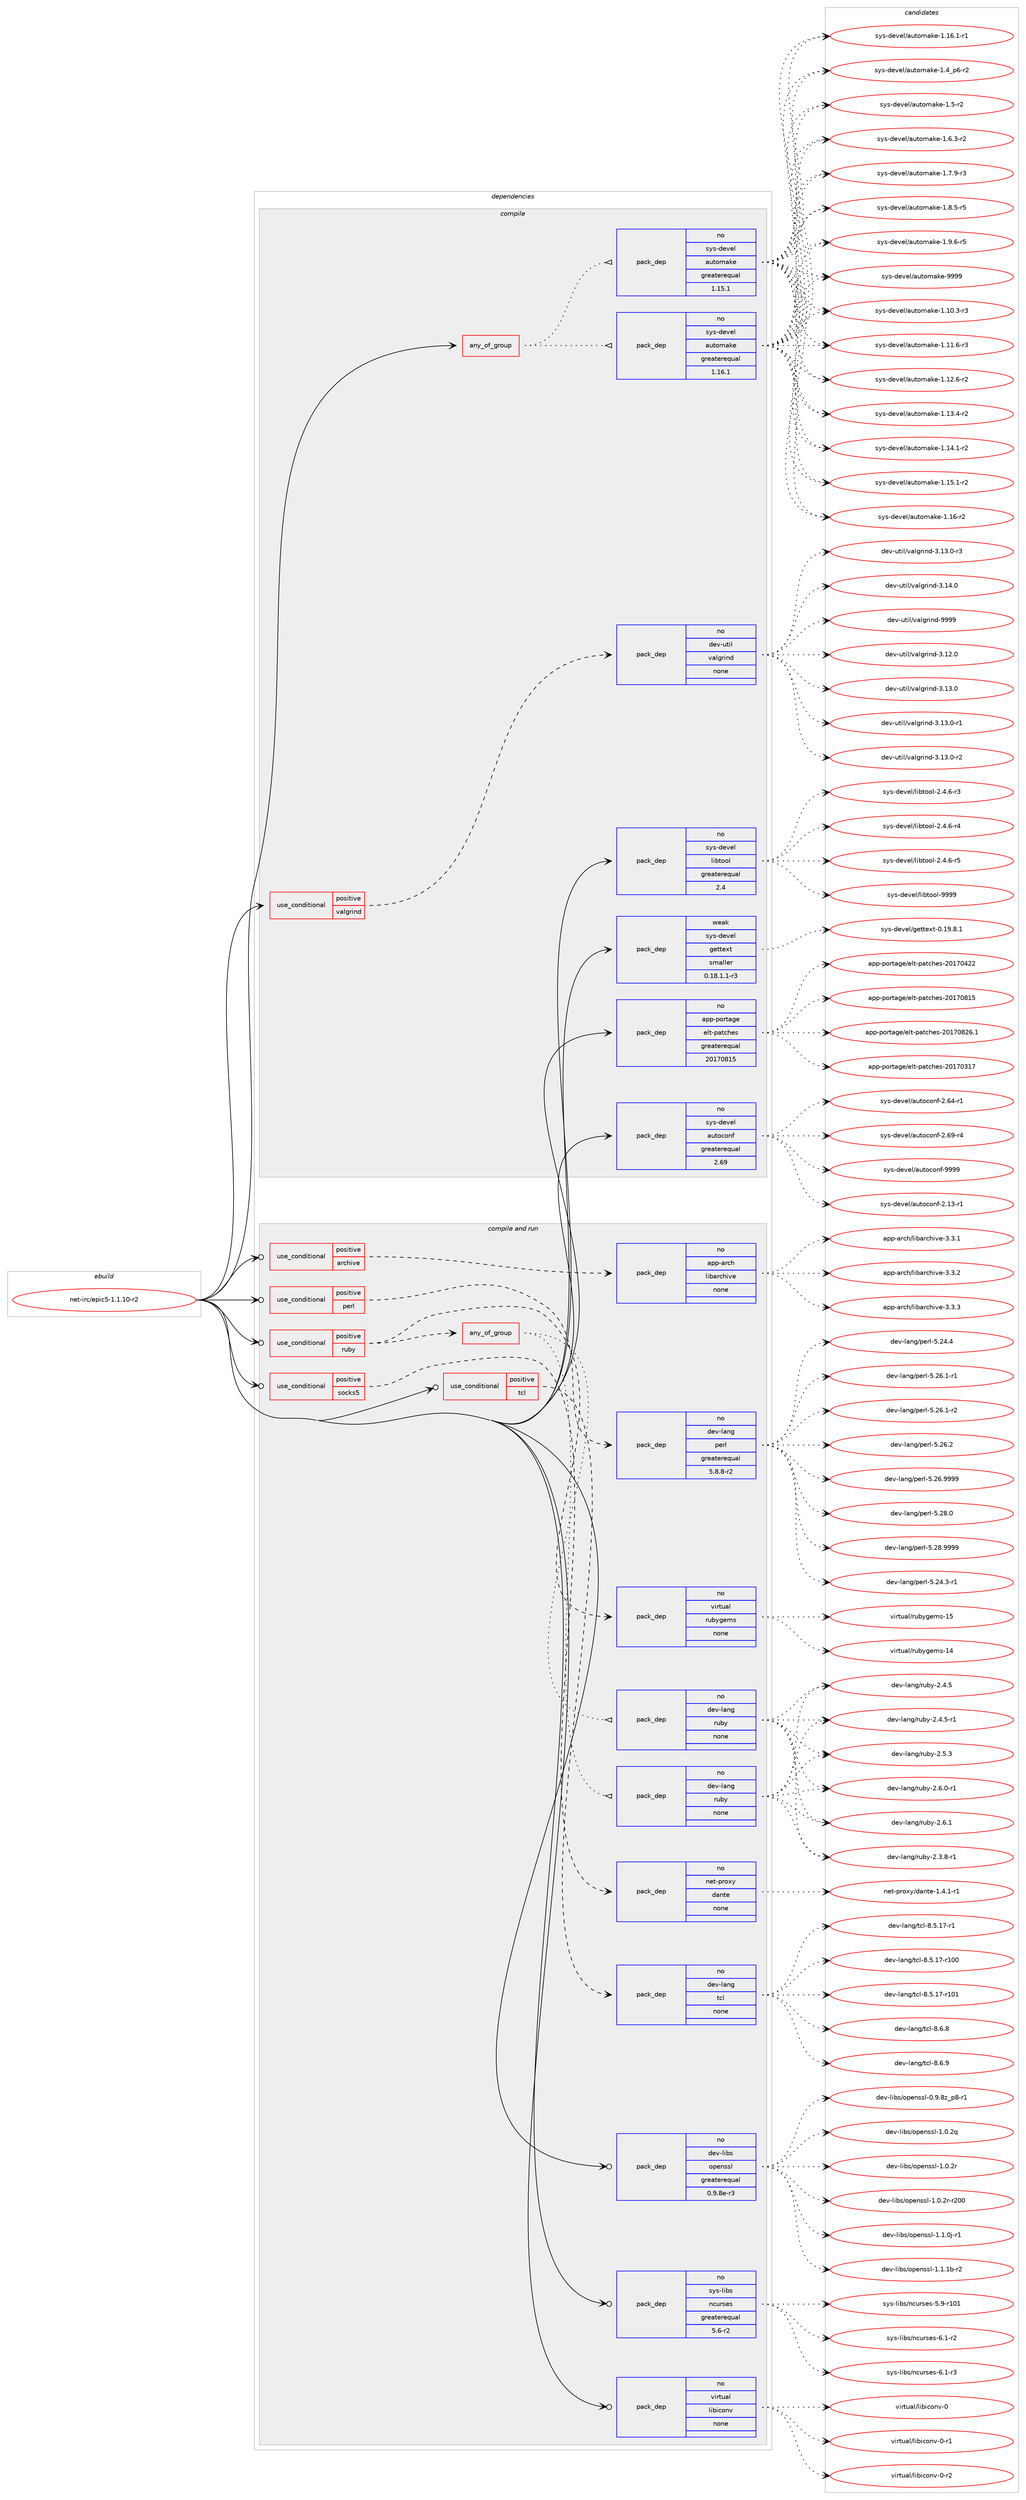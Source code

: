 digraph prolog {

# *************
# Graph options
# *************

newrank=true;
concentrate=true;
compound=true;
graph [rankdir=LR,fontname=Helvetica,fontsize=10,ranksep=1.5];#, ranksep=2.5, nodesep=0.2];
edge  [arrowhead=vee];
node  [fontname=Helvetica,fontsize=10];

# **********
# The ebuild
# **********

subgraph cluster_leftcol {
color=gray;
rank=same;
label=<<i>ebuild</i>>;
id [label="net-irc/epic5-1.1.10-r2", color=red, width=4, href="../net-irc/epic5-1.1.10-r2.svg"];
}

# ****************
# The dependencies
# ****************

subgraph cluster_midcol {
color=gray;
label=<<i>dependencies</i>>;
subgraph cluster_compile {
fillcolor="#eeeeee";
style=filled;
label=<<i>compile</i>>;
subgraph any26060 {
dependency1656292 [label=<<TABLE BORDER="0" CELLBORDER="1" CELLSPACING="0" CELLPADDING="4"><TR><TD CELLPADDING="10">any_of_group</TD></TR></TABLE>>, shape=none, color=red];subgraph pack1184161 {
dependency1656293 [label=<<TABLE BORDER="0" CELLBORDER="1" CELLSPACING="0" CELLPADDING="4" WIDTH="220"><TR><TD ROWSPAN="6" CELLPADDING="30">pack_dep</TD></TR><TR><TD WIDTH="110">no</TD></TR><TR><TD>sys-devel</TD></TR><TR><TD>automake</TD></TR><TR><TD>greaterequal</TD></TR><TR><TD>1.16.1</TD></TR></TABLE>>, shape=none, color=blue];
}
dependency1656292:e -> dependency1656293:w [weight=20,style="dotted",arrowhead="oinv"];
subgraph pack1184162 {
dependency1656294 [label=<<TABLE BORDER="0" CELLBORDER="1" CELLSPACING="0" CELLPADDING="4" WIDTH="220"><TR><TD ROWSPAN="6" CELLPADDING="30">pack_dep</TD></TR><TR><TD WIDTH="110">no</TD></TR><TR><TD>sys-devel</TD></TR><TR><TD>automake</TD></TR><TR><TD>greaterequal</TD></TR><TR><TD>1.15.1</TD></TR></TABLE>>, shape=none, color=blue];
}
dependency1656292:e -> dependency1656294:w [weight=20,style="dotted",arrowhead="oinv"];
}
id:e -> dependency1656292:w [weight=20,style="solid",arrowhead="vee"];
subgraph cond445287 {
dependency1656295 [label=<<TABLE BORDER="0" CELLBORDER="1" CELLSPACING="0" CELLPADDING="4"><TR><TD ROWSPAN="3" CELLPADDING="10">use_conditional</TD></TR><TR><TD>positive</TD></TR><TR><TD>valgrind</TD></TR></TABLE>>, shape=none, color=red];
subgraph pack1184163 {
dependency1656296 [label=<<TABLE BORDER="0" CELLBORDER="1" CELLSPACING="0" CELLPADDING="4" WIDTH="220"><TR><TD ROWSPAN="6" CELLPADDING="30">pack_dep</TD></TR><TR><TD WIDTH="110">no</TD></TR><TR><TD>dev-util</TD></TR><TR><TD>valgrind</TD></TR><TR><TD>none</TD></TR><TR><TD></TD></TR></TABLE>>, shape=none, color=blue];
}
dependency1656295:e -> dependency1656296:w [weight=20,style="dashed",arrowhead="vee"];
}
id:e -> dependency1656295:w [weight=20,style="solid",arrowhead="vee"];
subgraph pack1184164 {
dependency1656297 [label=<<TABLE BORDER="0" CELLBORDER="1" CELLSPACING="0" CELLPADDING="4" WIDTH="220"><TR><TD ROWSPAN="6" CELLPADDING="30">pack_dep</TD></TR><TR><TD WIDTH="110">no</TD></TR><TR><TD>app-portage</TD></TR><TR><TD>elt-patches</TD></TR><TR><TD>greaterequal</TD></TR><TR><TD>20170815</TD></TR></TABLE>>, shape=none, color=blue];
}
id:e -> dependency1656297:w [weight=20,style="solid",arrowhead="vee"];
subgraph pack1184165 {
dependency1656298 [label=<<TABLE BORDER="0" CELLBORDER="1" CELLSPACING="0" CELLPADDING="4" WIDTH="220"><TR><TD ROWSPAN="6" CELLPADDING="30">pack_dep</TD></TR><TR><TD WIDTH="110">no</TD></TR><TR><TD>sys-devel</TD></TR><TR><TD>autoconf</TD></TR><TR><TD>greaterequal</TD></TR><TR><TD>2.69</TD></TR></TABLE>>, shape=none, color=blue];
}
id:e -> dependency1656298:w [weight=20,style="solid",arrowhead="vee"];
subgraph pack1184166 {
dependency1656299 [label=<<TABLE BORDER="0" CELLBORDER="1" CELLSPACING="0" CELLPADDING="4" WIDTH="220"><TR><TD ROWSPAN="6" CELLPADDING="30">pack_dep</TD></TR><TR><TD WIDTH="110">no</TD></TR><TR><TD>sys-devel</TD></TR><TR><TD>libtool</TD></TR><TR><TD>greaterequal</TD></TR><TR><TD>2.4</TD></TR></TABLE>>, shape=none, color=blue];
}
id:e -> dependency1656299:w [weight=20,style="solid",arrowhead="vee"];
subgraph pack1184167 {
dependency1656300 [label=<<TABLE BORDER="0" CELLBORDER="1" CELLSPACING="0" CELLPADDING="4" WIDTH="220"><TR><TD ROWSPAN="6" CELLPADDING="30">pack_dep</TD></TR><TR><TD WIDTH="110">weak</TD></TR><TR><TD>sys-devel</TD></TR><TR><TD>gettext</TD></TR><TR><TD>smaller</TD></TR><TR><TD>0.18.1.1-r3</TD></TR></TABLE>>, shape=none, color=blue];
}
id:e -> dependency1656300:w [weight=20,style="solid",arrowhead="vee"];
}
subgraph cluster_compileandrun {
fillcolor="#eeeeee";
style=filled;
label=<<i>compile and run</i>>;
subgraph cond445288 {
dependency1656301 [label=<<TABLE BORDER="0" CELLBORDER="1" CELLSPACING="0" CELLPADDING="4"><TR><TD ROWSPAN="3" CELLPADDING="10">use_conditional</TD></TR><TR><TD>positive</TD></TR><TR><TD>archive</TD></TR></TABLE>>, shape=none, color=red];
subgraph pack1184168 {
dependency1656302 [label=<<TABLE BORDER="0" CELLBORDER="1" CELLSPACING="0" CELLPADDING="4" WIDTH="220"><TR><TD ROWSPAN="6" CELLPADDING="30">pack_dep</TD></TR><TR><TD WIDTH="110">no</TD></TR><TR><TD>app-arch</TD></TR><TR><TD>libarchive</TD></TR><TR><TD>none</TD></TR><TR><TD></TD></TR></TABLE>>, shape=none, color=blue];
}
dependency1656301:e -> dependency1656302:w [weight=20,style="dashed",arrowhead="vee"];
}
id:e -> dependency1656301:w [weight=20,style="solid",arrowhead="odotvee"];
subgraph cond445289 {
dependency1656303 [label=<<TABLE BORDER="0" CELLBORDER="1" CELLSPACING="0" CELLPADDING="4"><TR><TD ROWSPAN="3" CELLPADDING="10">use_conditional</TD></TR><TR><TD>positive</TD></TR><TR><TD>perl</TD></TR></TABLE>>, shape=none, color=red];
subgraph pack1184169 {
dependency1656304 [label=<<TABLE BORDER="0" CELLBORDER="1" CELLSPACING="0" CELLPADDING="4" WIDTH="220"><TR><TD ROWSPAN="6" CELLPADDING="30">pack_dep</TD></TR><TR><TD WIDTH="110">no</TD></TR><TR><TD>dev-lang</TD></TR><TR><TD>perl</TD></TR><TR><TD>greaterequal</TD></TR><TR><TD>5.8.8-r2</TD></TR></TABLE>>, shape=none, color=blue];
}
dependency1656303:e -> dependency1656304:w [weight=20,style="dashed",arrowhead="vee"];
}
id:e -> dependency1656303:w [weight=20,style="solid",arrowhead="odotvee"];
subgraph cond445290 {
dependency1656305 [label=<<TABLE BORDER="0" CELLBORDER="1" CELLSPACING="0" CELLPADDING="4"><TR><TD ROWSPAN="3" CELLPADDING="10">use_conditional</TD></TR><TR><TD>positive</TD></TR><TR><TD>ruby</TD></TR></TABLE>>, shape=none, color=red];
subgraph any26061 {
dependency1656306 [label=<<TABLE BORDER="0" CELLBORDER="1" CELLSPACING="0" CELLPADDING="4"><TR><TD CELLPADDING="10">any_of_group</TD></TR></TABLE>>, shape=none, color=red];subgraph pack1184170 {
dependency1656307 [label=<<TABLE BORDER="0" CELLBORDER="1" CELLSPACING="0" CELLPADDING="4" WIDTH="220"><TR><TD ROWSPAN="6" CELLPADDING="30">pack_dep</TD></TR><TR><TD WIDTH="110">no</TD></TR><TR><TD>dev-lang</TD></TR><TR><TD>ruby</TD></TR><TR><TD>none</TD></TR><TR><TD></TD></TR></TABLE>>, shape=none, color=blue];
}
dependency1656306:e -> dependency1656307:w [weight=20,style="dotted",arrowhead="oinv"];
subgraph pack1184171 {
dependency1656308 [label=<<TABLE BORDER="0" CELLBORDER="1" CELLSPACING="0" CELLPADDING="4" WIDTH="220"><TR><TD ROWSPAN="6" CELLPADDING="30">pack_dep</TD></TR><TR><TD WIDTH="110">no</TD></TR><TR><TD>dev-lang</TD></TR><TR><TD>ruby</TD></TR><TR><TD>none</TD></TR><TR><TD></TD></TR></TABLE>>, shape=none, color=blue];
}
dependency1656306:e -> dependency1656308:w [weight=20,style="dotted",arrowhead="oinv"];
}
dependency1656305:e -> dependency1656306:w [weight=20,style="dashed",arrowhead="vee"];
subgraph pack1184172 {
dependency1656309 [label=<<TABLE BORDER="0" CELLBORDER="1" CELLSPACING="0" CELLPADDING="4" WIDTH="220"><TR><TD ROWSPAN="6" CELLPADDING="30">pack_dep</TD></TR><TR><TD WIDTH="110">no</TD></TR><TR><TD>virtual</TD></TR><TR><TD>rubygems</TD></TR><TR><TD>none</TD></TR><TR><TD></TD></TR></TABLE>>, shape=none, color=blue];
}
dependency1656305:e -> dependency1656309:w [weight=20,style="dashed",arrowhead="vee"];
}
id:e -> dependency1656305:w [weight=20,style="solid",arrowhead="odotvee"];
subgraph cond445291 {
dependency1656310 [label=<<TABLE BORDER="0" CELLBORDER="1" CELLSPACING="0" CELLPADDING="4"><TR><TD ROWSPAN="3" CELLPADDING="10">use_conditional</TD></TR><TR><TD>positive</TD></TR><TR><TD>socks5</TD></TR></TABLE>>, shape=none, color=red];
subgraph pack1184173 {
dependency1656311 [label=<<TABLE BORDER="0" CELLBORDER="1" CELLSPACING="0" CELLPADDING="4" WIDTH="220"><TR><TD ROWSPAN="6" CELLPADDING="30">pack_dep</TD></TR><TR><TD WIDTH="110">no</TD></TR><TR><TD>net-proxy</TD></TR><TR><TD>dante</TD></TR><TR><TD>none</TD></TR><TR><TD></TD></TR></TABLE>>, shape=none, color=blue];
}
dependency1656310:e -> dependency1656311:w [weight=20,style="dashed",arrowhead="vee"];
}
id:e -> dependency1656310:w [weight=20,style="solid",arrowhead="odotvee"];
subgraph cond445292 {
dependency1656312 [label=<<TABLE BORDER="0" CELLBORDER="1" CELLSPACING="0" CELLPADDING="4"><TR><TD ROWSPAN="3" CELLPADDING="10">use_conditional</TD></TR><TR><TD>positive</TD></TR><TR><TD>tcl</TD></TR></TABLE>>, shape=none, color=red];
subgraph pack1184174 {
dependency1656313 [label=<<TABLE BORDER="0" CELLBORDER="1" CELLSPACING="0" CELLPADDING="4" WIDTH="220"><TR><TD ROWSPAN="6" CELLPADDING="30">pack_dep</TD></TR><TR><TD WIDTH="110">no</TD></TR><TR><TD>dev-lang</TD></TR><TR><TD>tcl</TD></TR><TR><TD>none</TD></TR><TR><TD></TD></TR></TABLE>>, shape=none, color=blue];
}
dependency1656312:e -> dependency1656313:w [weight=20,style="dashed",arrowhead="vee"];
}
id:e -> dependency1656312:w [weight=20,style="solid",arrowhead="odotvee"];
subgraph pack1184175 {
dependency1656314 [label=<<TABLE BORDER="0" CELLBORDER="1" CELLSPACING="0" CELLPADDING="4" WIDTH="220"><TR><TD ROWSPAN="6" CELLPADDING="30">pack_dep</TD></TR><TR><TD WIDTH="110">no</TD></TR><TR><TD>dev-libs</TD></TR><TR><TD>openssl</TD></TR><TR><TD>greaterequal</TD></TR><TR><TD>0.9.8e-r3</TD></TR></TABLE>>, shape=none, color=blue];
}
id:e -> dependency1656314:w [weight=20,style="solid",arrowhead="odotvee"];
subgraph pack1184176 {
dependency1656315 [label=<<TABLE BORDER="0" CELLBORDER="1" CELLSPACING="0" CELLPADDING="4" WIDTH="220"><TR><TD ROWSPAN="6" CELLPADDING="30">pack_dep</TD></TR><TR><TD WIDTH="110">no</TD></TR><TR><TD>sys-libs</TD></TR><TR><TD>ncurses</TD></TR><TR><TD>greaterequal</TD></TR><TR><TD>5.6-r2</TD></TR></TABLE>>, shape=none, color=blue];
}
id:e -> dependency1656315:w [weight=20,style="solid",arrowhead="odotvee"];
subgraph pack1184177 {
dependency1656316 [label=<<TABLE BORDER="0" CELLBORDER="1" CELLSPACING="0" CELLPADDING="4" WIDTH="220"><TR><TD ROWSPAN="6" CELLPADDING="30">pack_dep</TD></TR><TR><TD WIDTH="110">no</TD></TR><TR><TD>virtual</TD></TR><TR><TD>libiconv</TD></TR><TR><TD>none</TD></TR><TR><TD></TD></TR></TABLE>>, shape=none, color=blue];
}
id:e -> dependency1656316:w [weight=20,style="solid",arrowhead="odotvee"];
}
subgraph cluster_run {
fillcolor="#eeeeee";
style=filled;
label=<<i>run</i>>;
}
}

# **************
# The candidates
# **************

subgraph cluster_choices {
rank=same;
color=gray;
label=<<i>candidates</i>>;

subgraph choice1184161 {
color=black;
nodesep=1;
choice11512111545100101118101108479711711611110997107101454946494846514511451 [label="sys-devel/automake-1.10.3-r3", color=red, width=4,href="../sys-devel/automake-1.10.3-r3.svg"];
choice11512111545100101118101108479711711611110997107101454946494946544511451 [label="sys-devel/automake-1.11.6-r3", color=red, width=4,href="../sys-devel/automake-1.11.6-r3.svg"];
choice11512111545100101118101108479711711611110997107101454946495046544511450 [label="sys-devel/automake-1.12.6-r2", color=red, width=4,href="../sys-devel/automake-1.12.6-r2.svg"];
choice11512111545100101118101108479711711611110997107101454946495146524511450 [label="sys-devel/automake-1.13.4-r2", color=red, width=4,href="../sys-devel/automake-1.13.4-r2.svg"];
choice11512111545100101118101108479711711611110997107101454946495246494511450 [label="sys-devel/automake-1.14.1-r2", color=red, width=4,href="../sys-devel/automake-1.14.1-r2.svg"];
choice11512111545100101118101108479711711611110997107101454946495346494511450 [label="sys-devel/automake-1.15.1-r2", color=red, width=4,href="../sys-devel/automake-1.15.1-r2.svg"];
choice1151211154510010111810110847971171161111099710710145494649544511450 [label="sys-devel/automake-1.16-r2", color=red, width=4,href="../sys-devel/automake-1.16-r2.svg"];
choice11512111545100101118101108479711711611110997107101454946495446494511449 [label="sys-devel/automake-1.16.1-r1", color=red, width=4,href="../sys-devel/automake-1.16.1-r1.svg"];
choice115121115451001011181011084797117116111109971071014549465295112544511450 [label="sys-devel/automake-1.4_p6-r2", color=red, width=4,href="../sys-devel/automake-1.4_p6-r2.svg"];
choice11512111545100101118101108479711711611110997107101454946534511450 [label="sys-devel/automake-1.5-r2", color=red, width=4,href="../sys-devel/automake-1.5-r2.svg"];
choice115121115451001011181011084797117116111109971071014549465446514511450 [label="sys-devel/automake-1.6.3-r2", color=red, width=4,href="../sys-devel/automake-1.6.3-r2.svg"];
choice115121115451001011181011084797117116111109971071014549465546574511451 [label="sys-devel/automake-1.7.9-r3", color=red, width=4,href="../sys-devel/automake-1.7.9-r3.svg"];
choice115121115451001011181011084797117116111109971071014549465646534511453 [label="sys-devel/automake-1.8.5-r5", color=red, width=4,href="../sys-devel/automake-1.8.5-r5.svg"];
choice115121115451001011181011084797117116111109971071014549465746544511453 [label="sys-devel/automake-1.9.6-r5", color=red, width=4,href="../sys-devel/automake-1.9.6-r5.svg"];
choice115121115451001011181011084797117116111109971071014557575757 [label="sys-devel/automake-9999", color=red, width=4,href="../sys-devel/automake-9999.svg"];
dependency1656293:e -> choice11512111545100101118101108479711711611110997107101454946494846514511451:w [style=dotted,weight="100"];
dependency1656293:e -> choice11512111545100101118101108479711711611110997107101454946494946544511451:w [style=dotted,weight="100"];
dependency1656293:e -> choice11512111545100101118101108479711711611110997107101454946495046544511450:w [style=dotted,weight="100"];
dependency1656293:e -> choice11512111545100101118101108479711711611110997107101454946495146524511450:w [style=dotted,weight="100"];
dependency1656293:e -> choice11512111545100101118101108479711711611110997107101454946495246494511450:w [style=dotted,weight="100"];
dependency1656293:e -> choice11512111545100101118101108479711711611110997107101454946495346494511450:w [style=dotted,weight="100"];
dependency1656293:e -> choice1151211154510010111810110847971171161111099710710145494649544511450:w [style=dotted,weight="100"];
dependency1656293:e -> choice11512111545100101118101108479711711611110997107101454946495446494511449:w [style=dotted,weight="100"];
dependency1656293:e -> choice115121115451001011181011084797117116111109971071014549465295112544511450:w [style=dotted,weight="100"];
dependency1656293:e -> choice11512111545100101118101108479711711611110997107101454946534511450:w [style=dotted,weight="100"];
dependency1656293:e -> choice115121115451001011181011084797117116111109971071014549465446514511450:w [style=dotted,weight="100"];
dependency1656293:e -> choice115121115451001011181011084797117116111109971071014549465546574511451:w [style=dotted,weight="100"];
dependency1656293:e -> choice115121115451001011181011084797117116111109971071014549465646534511453:w [style=dotted,weight="100"];
dependency1656293:e -> choice115121115451001011181011084797117116111109971071014549465746544511453:w [style=dotted,weight="100"];
dependency1656293:e -> choice115121115451001011181011084797117116111109971071014557575757:w [style=dotted,weight="100"];
}
subgraph choice1184162 {
color=black;
nodesep=1;
choice11512111545100101118101108479711711611110997107101454946494846514511451 [label="sys-devel/automake-1.10.3-r3", color=red, width=4,href="../sys-devel/automake-1.10.3-r3.svg"];
choice11512111545100101118101108479711711611110997107101454946494946544511451 [label="sys-devel/automake-1.11.6-r3", color=red, width=4,href="../sys-devel/automake-1.11.6-r3.svg"];
choice11512111545100101118101108479711711611110997107101454946495046544511450 [label="sys-devel/automake-1.12.6-r2", color=red, width=4,href="../sys-devel/automake-1.12.6-r2.svg"];
choice11512111545100101118101108479711711611110997107101454946495146524511450 [label="sys-devel/automake-1.13.4-r2", color=red, width=4,href="../sys-devel/automake-1.13.4-r2.svg"];
choice11512111545100101118101108479711711611110997107101454946495246494511450 [label="sys-devel/automake-1.14.1-r2", color=red, width=4,href="../sys-devel/automake-1.14.1-r2.svg"];
choice11512111545100101118101108479711711611110997107101454946495346494511450 [label="sys-devel/automake-1.15.1-r2", color=red, width=4,href="../sys-devel/automake-1.15.1-r2.svg"];
choice1151211154510010111810110847971171161111099710710145494649544511450 [label="sys-devel/automake-1.16-r2", color=red, width=4,href="../sys-devel/automake-1.16-r2.svg"];
choice11512111545100101118101108479711711611110997107101454946495446494511449 [label="sys-devel/automake-1.16.1-r1", color=red, width=4,href="../sys-devel/automake-1.16.1-r1.svg"];
choice115121115451001011181011084797117116111109971071014549465295112544511450 [label="sys-devel/automake-1.4_p6-r2", color=red, width=4,href="../sys-devel/automake-1.4_p6-r2.svg"];
choice11512111545100101118101108479711711611110997107101454946534511450 [label="sys-devel/automake-1.5-r2", color=red, width=4,href="../sys-devel/automake-1.5-r2.svg"];
choice115121115451001011181011084797117116111109971071014549465446514511450 [label="sys-devel/automake-1.6.3-r2", color=red, width=4,href="../sys-devel/automake-1.6.3-r2.svg"];
choice115121115451001011181011084797117116111109971071014549465546574511451 [label="sys-devel/automake-1.7.9-r3", color=red, width=4,href="../sys-devel/automake-1.7.9-r3.svg"];
choice115121115451001011181011084797117116111109971071014549465646534511453 [label="sys-devel/automake-1.8.5-r5", color=red, width=4,href="../sys-devel/automake-1.8.5-r5.svg"];
choice115121115451001011181011084797117116111109971071014549465746544511453 [label="sys-devel/automake-1.9.6-r5", color=red, width=4,href="../sys-devel/automake-1.9.6-r5.svg"];
choice115121115451001011181011084797117116111109971071014557575757 [label="sys-devel/automake-9999", color=red, width=4,href="../sys-devel/automake-9999.svg"];
dependency1656294:e -> choice11512111545100101118101108479711711611110997107101454946494846514511451:w [style=dotted,weight="100"];
dependency1656294:e -> choice11512111545100101118101108479711711611110997107101454946494946544511451:w [style=dotted,weight="100"];
dependency1656294:e -> choice11512111545100101118101108479711711611110997107101454946495046544511450:w [style=dotted,weight="100"];
dependency1656294:e -> choice11512111545100101118101108479711711611110997107101454946495146524511450:w [style=dotted,weight="100"];
dependency1656294:e -> choice11512111545100101118101108479711711611110997107101454946495246494511450:w [style=dotted,weight="100"];
dependency1656294:e -> choice11512111545100101118101108479711711611110997107101454946495346494511450:w [style=dotted,weight="100"];
dependency1656294:e -> choice1151211154510010111810110847971171161111099710710145494649544511450:w [style=dotted,weight="100"];
dependency1656294:e -> choice11512111545100101118101108479711711611110997107101454946495446494511449:w [style=dotted,weight="100"];
dependency1656294:e -> choice115121115451001011181011084797117116111109971071014549465295112544511450:w [style=dotted,weight="100"];
dependency1656294:e -> choice11512111545100101118101108479711711611110997107101454946534511450:w [style=dotted,weight="100"];
dependency1656294:e -> choice115121115451001011181011084797117116111109971071014549465446514511450:w [style=dotted,weight="100"];
dependency1656294:e -> choice115121115451001011181011084797117116111109971071014549465546574511451:w [style=dotted,weight="100"];
dependency1656294:e -> choice115121115451001011181011084797117116111109971071014549465646534511453:w [style=dotted,weight="100"];
dependency1656294:e -> choice115121115451001011181011084797117116111109971071014549465746544511453:w [style=dotted,weight="100"];
dependency1656294:e -> choice115121115451001011181011084797117116111109971071014557575757:w [style=dotted,weight="100"];
}
subgraph choice1184163 {
color=black;
nodesep=1;
choice10010111845117116105108471189710810311410511010045514649504648 [label="dev-util/valgrind-3.12.0", color=red, width=4,href="../dev-util/valgrind-3.12.0.svg"];
choice10010111845117116105108471189710810311410511010045514649514648 [label="dev-util/valgrind-3.13.0", color=red, width=4,href="../dev-util/valgrind-3.13.0.svg"];
choice100101118451171161051084711897108103114105110100455146495146484511449 [label="dev-util/valgrind-3.13.0-r1", color=red, width=4,href="../dev-util/valgrind-3.13.0-r1.svg"];
choice100101118451171161051084711897108103114105110100455146495146484511450 [label="dev-util/valgrind-3.13.0-r2", color=red, width=4,href="../dev-util/valgrind-3.13.0-r2.svg"];
choice100101118451171161051084711897108103114105110100455146495146484511451 [label="dev-util/valgrind-3.13.0-r3", color=red, width=4,href="../dev-util/valgrind-3.13.0-r3.svg"];
choice10010111845117116105108471189710810311410511010045514649524648 [label="dev-util/valgrind-3.14.0", color=red, width=4,href="../dev-util/valgrind-3.14.0.svg"];
choice1001011184511711610510847118971081031141051101004557575757 [label="dev-util/valgrind-9999", color=red, width=4,href="../dev-util/valgrind-9999.svg"];
dependency1656296:e -> choice10010111845117116105108471189710810311410511010045514649504648:w [style=dotted,weight="100"];
dependency1656296:e -> choice10010111845117116105108471189710810311410511010045514649514648:w [style=dotted,weight="100"];
dependency1656296:e -> choice100101118451171161051084711897108103114105110100455146495146484511449:w [style=dotted,weight="100"];
dependency1656296:e -> choice100101118451171161051084711897108103114105110100455146495146484511450:w [style=dotted,weight="100"];
dependency1656296:e -> choice100101118451171161051084711897108103114105110100455146495146484511451:w [style=dotted,weight="100"];
dependency1656296:e -> choice10010111845117116105108471189710810311410511010045514649524648:w [style=dotted,weight="100"];
dependency1656296:e -> choice1001011184511711610510847118971081031141051101004557575757:w [style=dotted,weight="100"];
}
subgraph choice1184164 {
color=black;
nodesep=1;
choice97112112451121111141169710310147101108116451129711699104101115455048495548514955 [label="app-portage/elt-patches-20170317", color=red, width=4,href="../app-portage/elt-patches-20170317.svg"];
choice97112112451121111141169710310147101108116451129711699104101115455048495548525050 [label="app-portage/elt-patches-20170422", color=red, width=4,href="../app-portage/elt-patches-20170422.svg"];
choice97112112451121111141169710310147101108116451129711699104101115455048495548564953 [label="app-portage/elt-patches-20170815", color=red, width=4,href="../app-portage/elt-patches-20170815.svg"];
choice971121124511211111411697103101471011081164511297116991041011154550484955485650544649 [label="app-portage/elt-patches-20170826.1", color=red, width=4,href="../app-portage/elt-patches-20170826.1.svg"];
dependency1656297:e -> choice97112112451121111141169710310147101108116451129711699104101115455048495548514955:w [style=dotted,weight="100"];
dependency1656297:e -> choice97112112451121111141169710310147101108116451129711699104101115455048495548525050:w [style=dotted,weight="100"];
dependency1656297:e -> choice97112112451121111141169710310147101108116451129711699104101115455048495548564953:w [style=dotted,weight="100"];
dependency1656297:e -> choice971121124511211111411697103101471011081164511297116991041011154550484955485650544649:w [style=dotted,weight="100"];
}
subgraph choice1184165 {
color=black;
nodesep=1;
choice1151211154510010111810110847971171161119911111010245504649514511449 [label="sys-devel/autoconf-2.13-r1", color=red, width=4,href="../sys-devel/autoconf-2.13-r1.svg"];
choice1151211154510010111810110847971171161119911111010245504654524511449 [label="sys-devel/autoconf-2.64-r1", color=red, width=4,href="../sys-devel/autoconf-2.64-r1.svg"];
choice1151211154510010111810110847971171161119911111010245504654574511452 [label="sys-devel/autoconf-2.69-r4", color=red, width=4,href="../sys-devel/autoconf-2.69-r4.svg"];
choice115121115451001011181011084797117116111991111101024557575757 [label="sys-devel/autoconf-9999", color=red, width=4,href="../sys-devel/autoconf-9999.svg"];
dependency1656298:e -> choice1151211154510010111810110847971171161119911111010245504649514511449:w [style=dotted,weight="100"];
dependency1656298:e -> choice1151211154510010111810110847971171161119911111010245504654524511449:w [style=dotted,weight="100"];
dependency1656298:e -> choice1151211154510010111810110847971171161119911111010245504654574511452:w [style=dotted,weight="100"];
dependency1656298:e -> choice115121115451001011181011084797117116111991111101024557575757:w [style=dotted,weight="100"];
}
subgraph choice1184166 {
color=black;
nodesep=1;
choice1151211154510010111810110847108105981161111111084550465246544511451 [label="sys-devel/libtool-2.4.6-r3", color=red, width=4,href="../sys-devel/libtool-2.4.6-r3.svg"];
choice1151211154510010111810110847108105981161111111084550465246544511452 [label="sys-devel/libtool-2.4.6-r4", color=red, width=4,href="../sys-devel/libtool-2.4.6-r4.svg"];
choice1151211154510010111810110847108105981161111111084550465246544511453 [label="sys-devel/libtool-2.4.6-r5", color=red, width=4,href="../sys-devel/libtool-2.4.6-r5.svg"];
choice1151211154510010111810110847108105981161111111084557575757 [label="sys-devel/libtool-9999", color=red, width=4,href="../sys-devel/libtool-9999.svg"];
dependency1656299:e -> choice1151211154510010111810110847108105981161111111084550465246544511451:w [style=dotted,weight="100"];
dependency1656299:e -> choice1151211154510010111810110847108105981161111111084550465246544511452:w [style=dotted,weight="100"];
dependency1656299:e -> choice1151211154510010111810110847108105981161111111084550465246544511453:w [style=dotted,weight="100"];
dependency1656299:e -> choice1151211154510010111810110847108105981161111111084557575757:w [style=dotted,weight="100"];
}
subgraph choice1184167 {
color=black;
nodesep=1;
choice1151211154510010111810110847103101116116101120116454846495746564649 [label="sys-devel/gettext-0.19.8.1", color=red, width=4,href="../sys-devel/gettext-0.19.8.1.svg"];
dependency1656300:e -> choice1151211154510010111810110847103101116116101120116454846495746564649:w [style=dotted,weight="100"];
}
subgraph choice1184168 {
color=black;
nodesep=1;
choice9711211245971149910447108105989711499104105118101455146514649 [label="app-arch/libarchive-3.3.1", color=red, width=4,href="../app-arch/libarchive-3.3.1.svg"];
choice9711211245971149910447108105989711499104105118101455146514650 [label="app-arch/libarchive-3.3.2", color=red, width=4,href="../app-arch/libarchive-3.3.2.svg"];
choice9711211245971149910447108105989711499104105118101455146514651 [label="app-arch/libarchive-3.3.3", color=red, width=4,href="../app-arch/libarchive-3.3.3.svg"];
dependency1656302:e -> choice9711211245971149910447108105989711499104105118101455146514649:w [style=dotted,weight="100"];
dependency1656302:e -> choice9711211245971149910447108105989711499104105118101455146514650:w [style=dotted,weight="100"];
dependency1656302:e -> choice9711211245971149910447108105989711499104105118101455146514651:w [style=dotted,weight="100"];
}
subgraph choice1184169 {
color=black;
nodesep=1;
choice100101118451089711010347112101114108455346505246514511449 [label="dev-lang/perl-5.24.3-r1", color=red, width=4,href="../dev-lang/perl-5.24.3-r1.svg"];
choice10010111845108971101034711210111410845534650524652 [label="dev-lang/perl-5.24.4", color=red, width=4,href="../dev-lang/perl-5.24.4.svg"];
choice100101118451089711010347112101114108455346505446494511449 [label="dev-lang/perl-5.26.1-r1", color=red, width=4,href="../dev-lang/perl-5.26.1-r1.svg"];
choice100101118451089711010347112101114108455346505446494511450 [label="dev-lang/perl-5.26.1-r2", color=red, width=4,href="../dev-lang/perl-5.26.1-r2.svg"];
choice10010111845108971101034711210111410845534650544650 [label="dev-lang/perl-5.26.2", color=red, width=4,href="../dev-lang/perl-5.26.2.svg"];
choice10010111845108971101034711210111410845534650544657575757 [label="dev-lang/perl-5.26.9999", color=red, width=4,href="../dev-lang/perl-5.26.9999.svg"];
choice10010111845108971101034711210111410845534650564648 [label="dev-lang/perl-5.28.0", color=red, width=4,href="../dev-lang/perl-5.28.0.svg"];
choice10010111845108971101034711210111410845534650564657575757 [label="dev-lang/perl-5.28.9999", color=red, width=4,href="../dev-lang/perl-5.28.9999.svg"];
dependency1656304:e -> choice100101118451089711010347112101114108455346505246514511449:w [style=dotted,weight="100"];
dependency1656304:e -> choice10010111845108971101034711210111410845534650524652:w [style=dotted,weight="100"];
dependency1656304:e -> choice100101118451089711010347112101114108455346505446494511449:w [style=dotted,weight="100"];
dependency1656304:e -> choice100101118451089711010347112101114108455346505446494511450:w [style=dotted,weight="100"];
dependency1656304:e -> choice10010111845108971101034711210111410845534650544650:w [style=dotted,weight="100"];
dependency1656304:e -> choice10010111845108971101034711210111410845534650544657575757:w [style=dotted,weight="100"];
dependency1656304:e -> choice10010111845108971101034711210111410845534650564648:w [style=dotted,weight="100"];
dependency1656304:e -> choice10010111845108971101034711210111410845534650564657575757:w [style=dotted,weight="100"];
}
subgraph choice1184170 {
color=black;
nodesep=1;
choice100101118451089711010347114117981214550465146564511449 [label="dev-lang/ruby-2.3.8-r1", color=red, width=4,href="../dev-lang/ruby-2.3.8-r1.svg"];
choice10010111845108971101034711411798121455046524653 [label="dev-lang/ruby-2.4.5", color=red, width=4,href="../dev-lang/ruby-2.4.5.svg"];
choice100101118451089711010347114117981214550465246534511449 [label="dev-lang/ruby-2.4.5-r1", color=red, width=4,href="../dev-lang/ruby-2.4.5-r1.svg"];
choice10010111845108971101034711411798121455046534651 [label="dev-lang/ruby-2.5.3", color=red, width=4,href="../dev-lang/ruby-2.5.3.svg"];
choice100101118451089711010347114117981214550465446484511449 [label="dev-lang/ruby-2.6.0-r1", color=red, width=4,href="../dev-lang/ruby-2.6.0-r1.svg"];
choice10010111845108971101034711411798121455046544649 [label="dev-lang/ruby-2.6.1", color=red, width=4,href="../dev-lang/ruby-2.6.1.svg"];
dependency1656307:e -> choice100101118451089711010347114117981214550465146564511449:w [style=dotted,weight="100"];
dependency1656307:e -> choice10010111845108971101034711411798121455046524653:w [style=dotted,weight="100"];
dependency1656307:e -> choice100101118451089711010347114117981214550465246534511449:w [style=dotted,weight="100"];
dependency1656307:e -> choice10010111845108971101034711411798121455046534651:w [style=dotted,weight="100"];
dependency1656307:e -> choice100101118451089711010347114117981214550465446484511449:w [style=dotted,weight="100"];
dependency1656307:e -> choice10010111845108971101034711411798121455046544649:w [style=dotted,weight="100"];
}
subgraph choice1184171 {
color=black;
nodesep=1;
choice100101118451089711010347114117981214550465146564511449 [label="dev-lang/ruby-2.3.8-r1", color=red, width=4,href="../dev-lang/ruby-2.3.8-r1.svg"];
choice10010111845108971101034711411798121455046524653 [label="dev-lang/ruby-2.4.5", color=red, width=4,href="../dev-lang/ruby-2.4.5.svg"];
choice100101118451089711010347114117981214550465246534511449 [label="dev-lang/ruby-2.4.5-r1", color=red, width=4,href="../dev-lang/ruby-2.4.5-r1.svg"];
choice10010111845108971101034711411798121455046534651 [label="dev-lang/ruby-2.5.3", color=red, width=4,href="../dev-lang/ruby-2.5.3.svg"];
choice100101118451089711010347114117981214550465446484511449 [label="dev-lang/ruby-2.6.0-r1", color=red, width=4,href="../dev-lang/ruby-2.6.0-r1.svg"];
choice10010111845108971101034711411798121455046544649 [label="dev-lang/ruby-2.6.1", color=red, width=4,href="../dev-lang/ruby-2.6.1.svg"];
dependency1656308:e -> choice100101118451089711010347114117981214550465146564511449:w [style=dotted,weight="100"];
dependency1656308:e -> choice10010111845108971101034711411798121455046524653:w [style=dotted,weight="100"];
dependency1656308:e -> choice100101118451089711010347114117981214550465246534511449:w [style=dotted,weight="100"];
dependency1656308:e -> choice10010111845108971101034711411798121455046534651:w [style=dotted,weight="100"];
dependency1656308:e -> choice100101118451089711010347114117981214550465446484511449:w [style=dotted,weight="100"];
dependency1656308:e -> choice10010111845108971101034711411798121455046544649:w [style=dotted,weight="100"];
}
subgraph choice1184172 {
color=black;
nodesep=1;
choice118105114116117971084711411798121103101109115454952 [label="virtual/rubygems-14", color=red, width=4,href="../virtual/rubygems-14.svg"];
choice118105114116117971084711411798121103101109115454953 [label="virtual/rubygems-15", color=red, width=4,href="../virtual/rubygems-15.svg"];
dependency1656309:e -> choice118105114116117971084711411798121103101109115454952:w [style=dotted,weight="100"];
dependency1656309:e -> choice118105114116117971084711411798121103101109115454953:w [style=dotted,weight="100"];
}
subgraph choice1184173 {
color=black;
nodesep=1;
choice1101011164511211411112012147100971101161014549465246494511449 [label="net-proxy/dante-1.4.1-r1", color=red, width=4,href="../net-proxy/dante-1.4.1-r1.svg"];
dependency1656311:e -> choice1101011164511211411112012147100971101161014549465246494511449:w [style=dotted,weight="100"];
}
subgraph choice1184174 {
color=black;
nodesep=1;
choice10010111845108971101034711699108455646534649554511449 [label="dev-lang/tcl-8.5.17-r1", color=red, width=4,href="../dev-lang/tcl-8.5.17-r1.svg"];
choice100101118451089711010347116991084556465346495545114494848 [label="dev-lang/tcl-8.5.17-r100", color=red, width=4,href="../dev-lang/tcl-8.5.17-r100.svg"];
choice100101118451089711010347116991084556465346495545114494849 [label="dev-lang/tcl-8.5.17-r101", color=red, width=4,href="../dev-lang/tcl-8.5.17-r101.svg"];
choice10010111845108971101034711699108455646544656 [label="dev-lang/tcl-8.6.8", color=red, width=4,href="../dev-lang/tcl-8.6.8.svg"];
choice10010111845108971101034711699108455646544657 [label="dev-lang/tcl-8.6.9", color=red, width=4,href="../dev-lang/tcl-8.6.9.svg"];
dependency1656313:e -> choice10010111845108971101034711699108455646534649554511449:w [style=dotted,weight="100"];
dependency1656313:e -> choice100101118451089711010347116991084556465346495545114494848:w [style=dotted,weight="100"];
dependency1656313:e -> choice100101118451089711010347116991084556465346495545114494849:w [style=dotted,weight="100"];
dependency1656313:e -> choice10010111845108971101034711699108455646544656:w [style=dotted,weight="100"];
dependency1656313:e -> choice10010111845108971101034711699108455646544657:w [style=dotted,weight="100"];
}
subgraph choice1184175 {
color=black;
nodesep=1;
choice10010111845108105981154711111210111011511510845484657465612295112564511449 [label="dev-libs/openssl-0.9.8z_p8-r1", color=red, width=4,href="../dev-libs/openssl-0.9.8z_p8-r1.svg"];
choice100101118451081059811547111112101110115115108454946484650113 [label="dev-libs/openssl-1.0.2q", color=red, width=4,href="../dev-libs/openssl-1.0.2q.svg"];
choice100101118451081059811547111112101110115115108454946484650114 [label="dev-libs/openssl-1.0.2r", color=red, width=4,href="../dev-libs/openssl-1.0.2r.svg"];
choice10010111845108105981154711111210111011511510845494648465011445114504848 [label="dev-libs/openssl-1.0.2r-r200", color=red, width=4,href="../dev-libs/openssl-1.0.2r-r200.svg"];
choice1001011184510810598115471111121011101151151084549464946481064511449 [label="dev-libs/openssl-1.1.0j-r1", color=red, width=4,href="../dev-libs/openssl-1.1.0j-r1.svg"];
choice100101118451081059811547111112101110115115108454946494649984511450 [label="dev-libs/openssl-1.1.1b-r2", color=red, width=4,href="../dev-libs/openssl-1.1.1b-r2.svg"];
dependency1656314:e -> choice10010111845108105981154711111210111011511510845484657465612295112564511449:w [style=dotted,weight="100"];
dependency1656314:e -> choice100101118451081059811547111112101110115115108454946484650113:w [style=dotted,weight="100"];
dependency1656314:e -> choice100101118451081059811547111112101110115115108454946484650114:w [style=dotted,weight="100"];
dependency1656314:e -> choice10010111845108105981154711111210111011511510845494648465011445114504848:w [style=dotted,weight="100"];
dependency1656314:e -> choice1001011184510810598115471111121011101151151084549464946481064511449:w [style=dotted,weight="100"];
dependency1656314:e -> choice100101118451081059811547111112101110115115108454946494649984511450:w [style=dotted,weight="100"];
}
subgraph choice1184176 {
color=black;
nodesep=1;
choice115121115451081059811547110991171141151011154553465745114494849 [label="sys-libs/ncurses-5.9-r101", color=red, width=4,href="../sys-libs/ncurses-5.9-r101.svg"];
choice11512111545108105981154711099117114115101115455446494511450 [label="sys-libs/ncurses-6.1-r2", color=red, width=4,href="../sys-libs/ncurses-6.1-r2.svg"];
choice11512111545108105981154711099117114115101115455446494511451 [label="sys-libs/ncurses-6.1-r3", color=red, width=4,href="../sys-libs/ncurses-6.1-r3.svg"];
dependency1656315:e -> choice115121115451081059811547110991171141151011154553465745114494849:w [style=dotted,weight="100"];
dependency1656315:e -> choice11512111545108105981154711099117114115101115455446494511450:w [style=dotted,weight="100"];
dependency1656315:e -> choice11512111545108105981154711099117114115101115455446494511451:w [style=dotted,weight="100"];
}
subgraph choice1184177 {
color=black;
nodesep=1;
choice118105114116117971084710810598105991111101184548 [label="virtual/libiconv-0", color=red, width=4,href="../virtual/libiconv-0.svg"];
choice1181051141161179710847108105981059911111011845484511449 [label="virtual/libiconv-0-r1", color=red, width=4,href="../virtual/libiconv-0-r1.svg"];
choice1181051141161179710847108105981059911111011845484511450 [label="virtual/libiconv-0-r2", color=red, width=4,href="../virtual/libiconv-0-r2.svg"];
dependency1656316:e -> choice118105114116117971084710810598105991111101184548:w [style=dotted,weight="100"];
dependency1656316:e -> choice1181051141161179710847108105981059911111011845484511449:w [style=dotted,weight="100"];
dependency1656316:e -> choice1181051141161179710847108105981059911111011845484511450:w [style=dotted,weight="100"];
}
}

}
